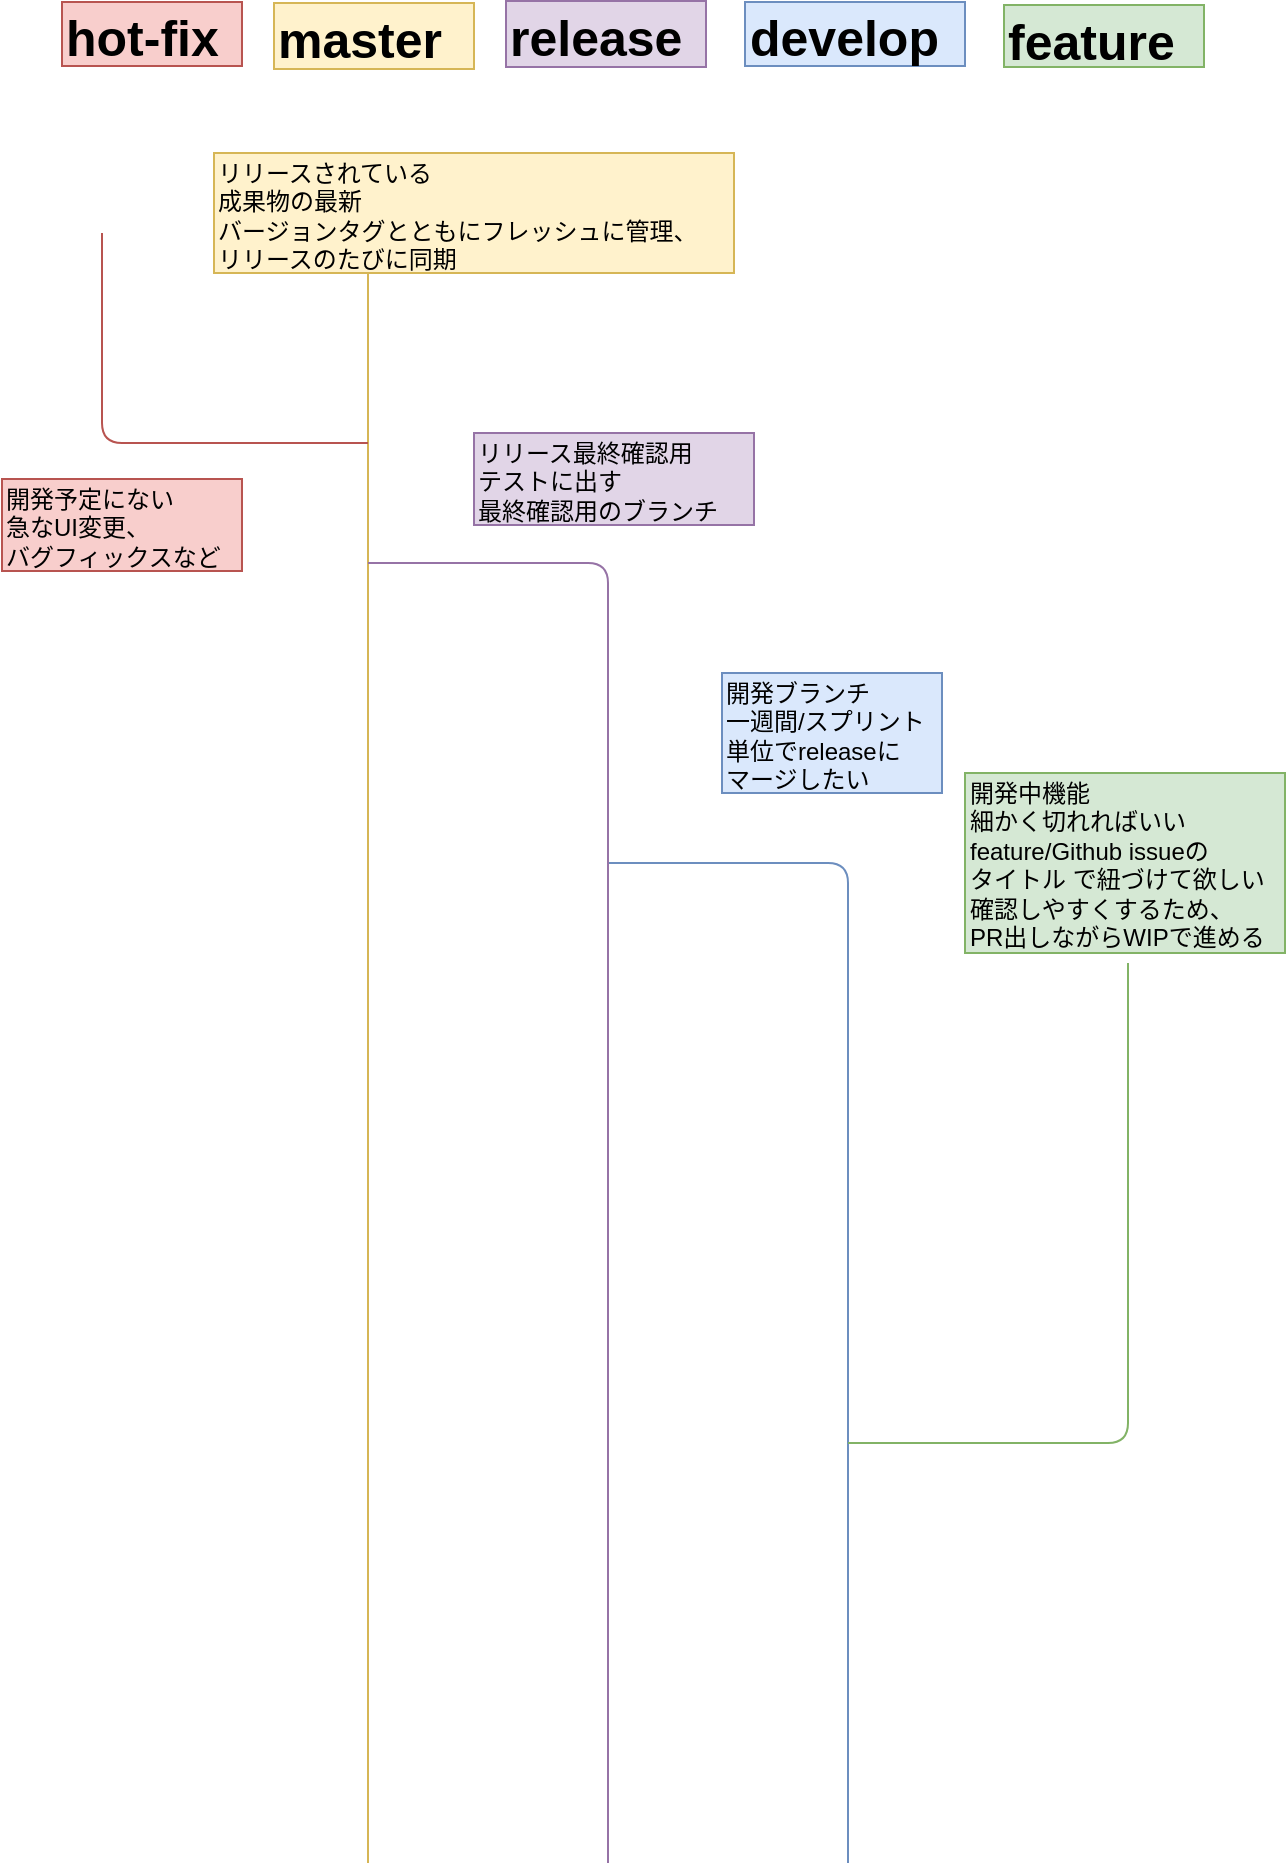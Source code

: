 <mxfile version="10.3.6" type="github"><diagram id="NXqqz6z5gS0Vmm99mOdV" name="Page-1"><mxGraphModel dx="2040" dy="1084" grid="0" gridSize="10" guides="1" tooltips="1" connect="1" arrows="1" fold="1" page="1" pageScale="1" pageWidth="827" pageHeight="1169" math="0" shadow="0"><root><mxCell id="0"/><mxCell id="1" parent="0"/><mxCell id="J0izuUeu0XXZDpxA-NTh-1" value="" style="endArrow=none;html=1;fillColor=#dae8fc;strokeColor=#6c8ebf;" edge="1" parent="1"><mxGeometry width="50" height="50" relative="1" as="geometry"><mxPoint x="523" y="1049.5" as="sourcePoint"/><mxPoint x="403" y="549.5" as="targetPoint"/><Array as="points"><mxPoint x="523" y="549.5"/></Array></mxGeometry></mxCell><mxCell id="J0izuUeu0XXZDpxA-NTh-2" value="" style="endArrow=none;html=1;fillColor=#fff2cc;strokeColor=#d6b656;" edge="1" parent="1"><mxGeometry width="50" height="50" relative="1" as="geometry"><mxPoint x="283" y="1049.5" as="sourcePoint"/><mxPoint x="283" y="239.5" as="targetPoint"/></mxGeometry></mxCell><mxCell id="J0izuUeu0XXZDpxA-NTh-3" value="" style="endArrow=none;html=1;fillColor=#e1d5e7;strokeColor=#9673a6;" edge="1" parent="1"><mxGeometry width="50" height="50" relative="1" as="geometry"><mxPoint x="403" y="1049.5" as="sourcePoint"/><mxPoint x="283" y="399.5" as="targetPoint"/><Array as="points"><mxPoint x="403" y="399.5"/></Array></mxGeometry></mxCell><mxCell id="J0izuUeu0XXZDpxA-NTh-4" value="" style="endArrow=none;html=1;fillColor=#d5e8d4;strokeColor=#82b366;" edge="1" parent="1"><mxGeometry width="50" height="50" relative="1" as="geometry"><mxPoint x="523" y="839.5" as="sourcePoint"/><mxPoint x="663" y="599.5" as="targetPoint"/><Array as="points"><mxPoint x="663" y="839.5"/></Array></mxGeometry></mxCell><mxCell id="J0izuUeu0XXZDpxA-NTh-5" value="" style="endArrow=none;html=1;fillColor=#f8cecc;strokeColor=#b85450;" edge="1" parent="1"><mxGeometry width="50" height="50" relative="1" as="geometry"><mxPoint x="283" y="339.5" as="sourcePoint"/><mxPoint x="150" y="234.5" as="targetPoint"/><Array as="points"><mxPoint x="150" y="339.5"/></Array></mxGeometry></mxCell><mxCell id="J0izuUeu0XXZDpxA-NTh-6" value="&lt;font style=&quot;font-size: 25px&quot;&gt;&lt;b&gt;master&lt;/b&gt;&lt;/font&gt;" style="text;html=1;resizable=0;points=[];autosize=1;align=left;verticalAlign=top;spacingTop=-4;fillColor=#fff2cc;strokeColor=#d6b656;" vertex="1" parent="1"><mxGeometry x="236" y="119.5" width="100" height="33" as="geometry"/></mxCell><mxCell id="J0izuUeu0XXZDpxA-NTh-7" value="&lt;span style=&quot;font-size: 25px&quot;&gt;&lt;b&gt;release&lt;/b&gt;&lt;/span&gt;" style="text;html=1;resizable=0;points=[];autosize=1;align=left;verticalAlign=top;spacingTop=-4;fillColor=#e1d5e7;strokeColor=#9673a6;" vertex="1" parent="1"><mxGeometry x="352" y="118.5" width="100" height="33" as="geometry"/></mxCell><mxCell id="J0izuUeu0XXZDpxA-NTh-8" value="&lt;span style=&quot;font-size: 25px&quot;&gt;&lt;b&gt;develop&lt;br&gt;&lt;/b&gt;&lt;/span&gt;" style="text;html=1;resizable=0;points=[];autosize=1;align=left;verticalAlign=top;spacingTop=-4;fillColor=#dae8fc;strokeColor=#6c8ebf;" vertex="1" parent="1"><mxGeometry x="471.5" y="119" width="110" height="32" as="geometry"/></mxCell><mxCell id="J0izuUeu0XXZDpxA-NTh-10" value="&lt;span style=&quot;font-size: 25px&quot;&gt;&lt;b&gt;feature&lt;br&gt;&lt;/b&gt;&lt;/span&gt;" style="text;html=1;resizable=0;points=[];autosize=1;align=left;verticalAlign=top;spacingTop=-4;fillColor=#d5e8d4;strokeColor=#82b366;" vertex="1" parent="1"><mxGeometry x="601" y="120.5" width="100" height="31" as="geometry"/></mxCell><mxCell id="J0izuUeu0XXZDpxA-NTh-11" value="&lt;span style=&quot;font-size: 25px&quot;&gt;&lt;b&gt;hot-fix&lt;br&gt;&lt;/b&gt;&lt;/span&gt;" style="text;html=1;resizable=0;points=[];autosize=1;align=left;verticalAlign=top;spacingTop=-4;fillColor=#f8cecc;strokeColor=#b85450;" vertex="1" parent="1"><mxGeometry x="130" y="119" width="90" height="32" as="geometry"/></mxCell><mxCell id="J0izuUeu0XXZDpxA-NTh-12" value="開発中機能&lt;br&gt;細かく切れればいい&lt;br&gt;feature/Github issueの&lt;br&gt;タイトル で紐づけて欲しい&lt;br&gt;確認しやすくするため、&lt;br&gt;PR出しながらWIPで進める&lt;br&gt;" style="text;html=1;resizable=0;points=[];autosize=1;align=left;verticalAlign=top;spacingTop=-4;strokeColor=#82b366;fillColor=#d5e8d4;" vertex="1" parent="1"><mxGeometry x="581.5" y="504.5" width="160" height="90" as="geometry"/></mxCell><mxCell id="J0izuUeu0XXZDpxA-NTh-13" value="開発ブランチ&lt;br&gt;一週間/スプリント&lt;br&gt;単位でreleaseに&lt;br&gt;マージしたい&lt;br&gt;" style="text;html=1;resizable=0;points=[];autosize=1;align=left;verticalAlign=top;spacingTop=-4;strokeColor=#6c8ebf;fillColor=#dae8fc;" vertex="1" parent="1"><mxGeometry x="460" y="454.5" width="110" height="60" as="geometry"/></mxCell><mxCell id="J0izuUeu0XXZDpxA-NTh-16" value="リリース最終確認用&lt;br&gt;テストに出す&lt;br&gt;最終確認用のブランチ&lt;br&gt;" style="text;html=1;resizable=0;points=[];autosize=1;align=left;verticalAlign=top;spacingTop=-4;strokeColor=#9673a6;fillColor=#e1d5e7;" vertex="1" parent="1"><mxGeometry x="336" y="334.5" width="140" height="46" as="geometry"/></mxCell><mxCell id="J0izuUeu0XXZDpxA-NTh-17" value="リリースされている&lt;br&gt;成果物の最新&lt;br&gt;バージョンタグとともにフレッシュに管理、&lt;br&gt;リリースのたびに同期&lt;br&gt;" style="text;html=1;resizable=0;points=[];autosize=1;align=left;verticalAlign=top;spacingTop=-4;strokeColor=#d6b656;fillColor=#fff2cc;" vertex="1" parent="1"><mxGeometry x="206" y="194.5" width="260" height="60" as="geometry"/></mxCell><mxCell id="J0izuUeu0XXZDpxA-NTh-18" value="開発予定にない&lt;br&gt;急なUI変更、&lt;br&gt;バグフィックスなど" style="text;html=1;resizable=0;points=[];autosize=1;align=left;verticalAlign=top;spacingTop=-4;strokeColor=#b85450;fillColor=#f8cecc;" vertex="1" parent="1"><mxGeometry x="100" y="357.5" width="120" height="46" as="geometry"/></mxCell></root></mxGraphModel></diagram></mxfile>